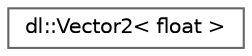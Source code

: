 digraph "Graphical Class Hierarchy"
{
 // LATEX_PDF_SIZE
  bgcolor="transparent";
  edge [fontname=Helvetica,fontsize=10,labelfontname=Helvetica,labelfontsize=10];
  node [fontname=Helvetica,fontsize=10,shape=box,height=0.2,width=0.4];
  rankdir="LR";
  Node0 [id="Node000000",label="dl::Vector2\< float \>",height=0.2,width=0.4,color="grey40", fillcolor="white", style="filled",URL="$classdl_1_1Vector2.html",tooltip=" "];
}
